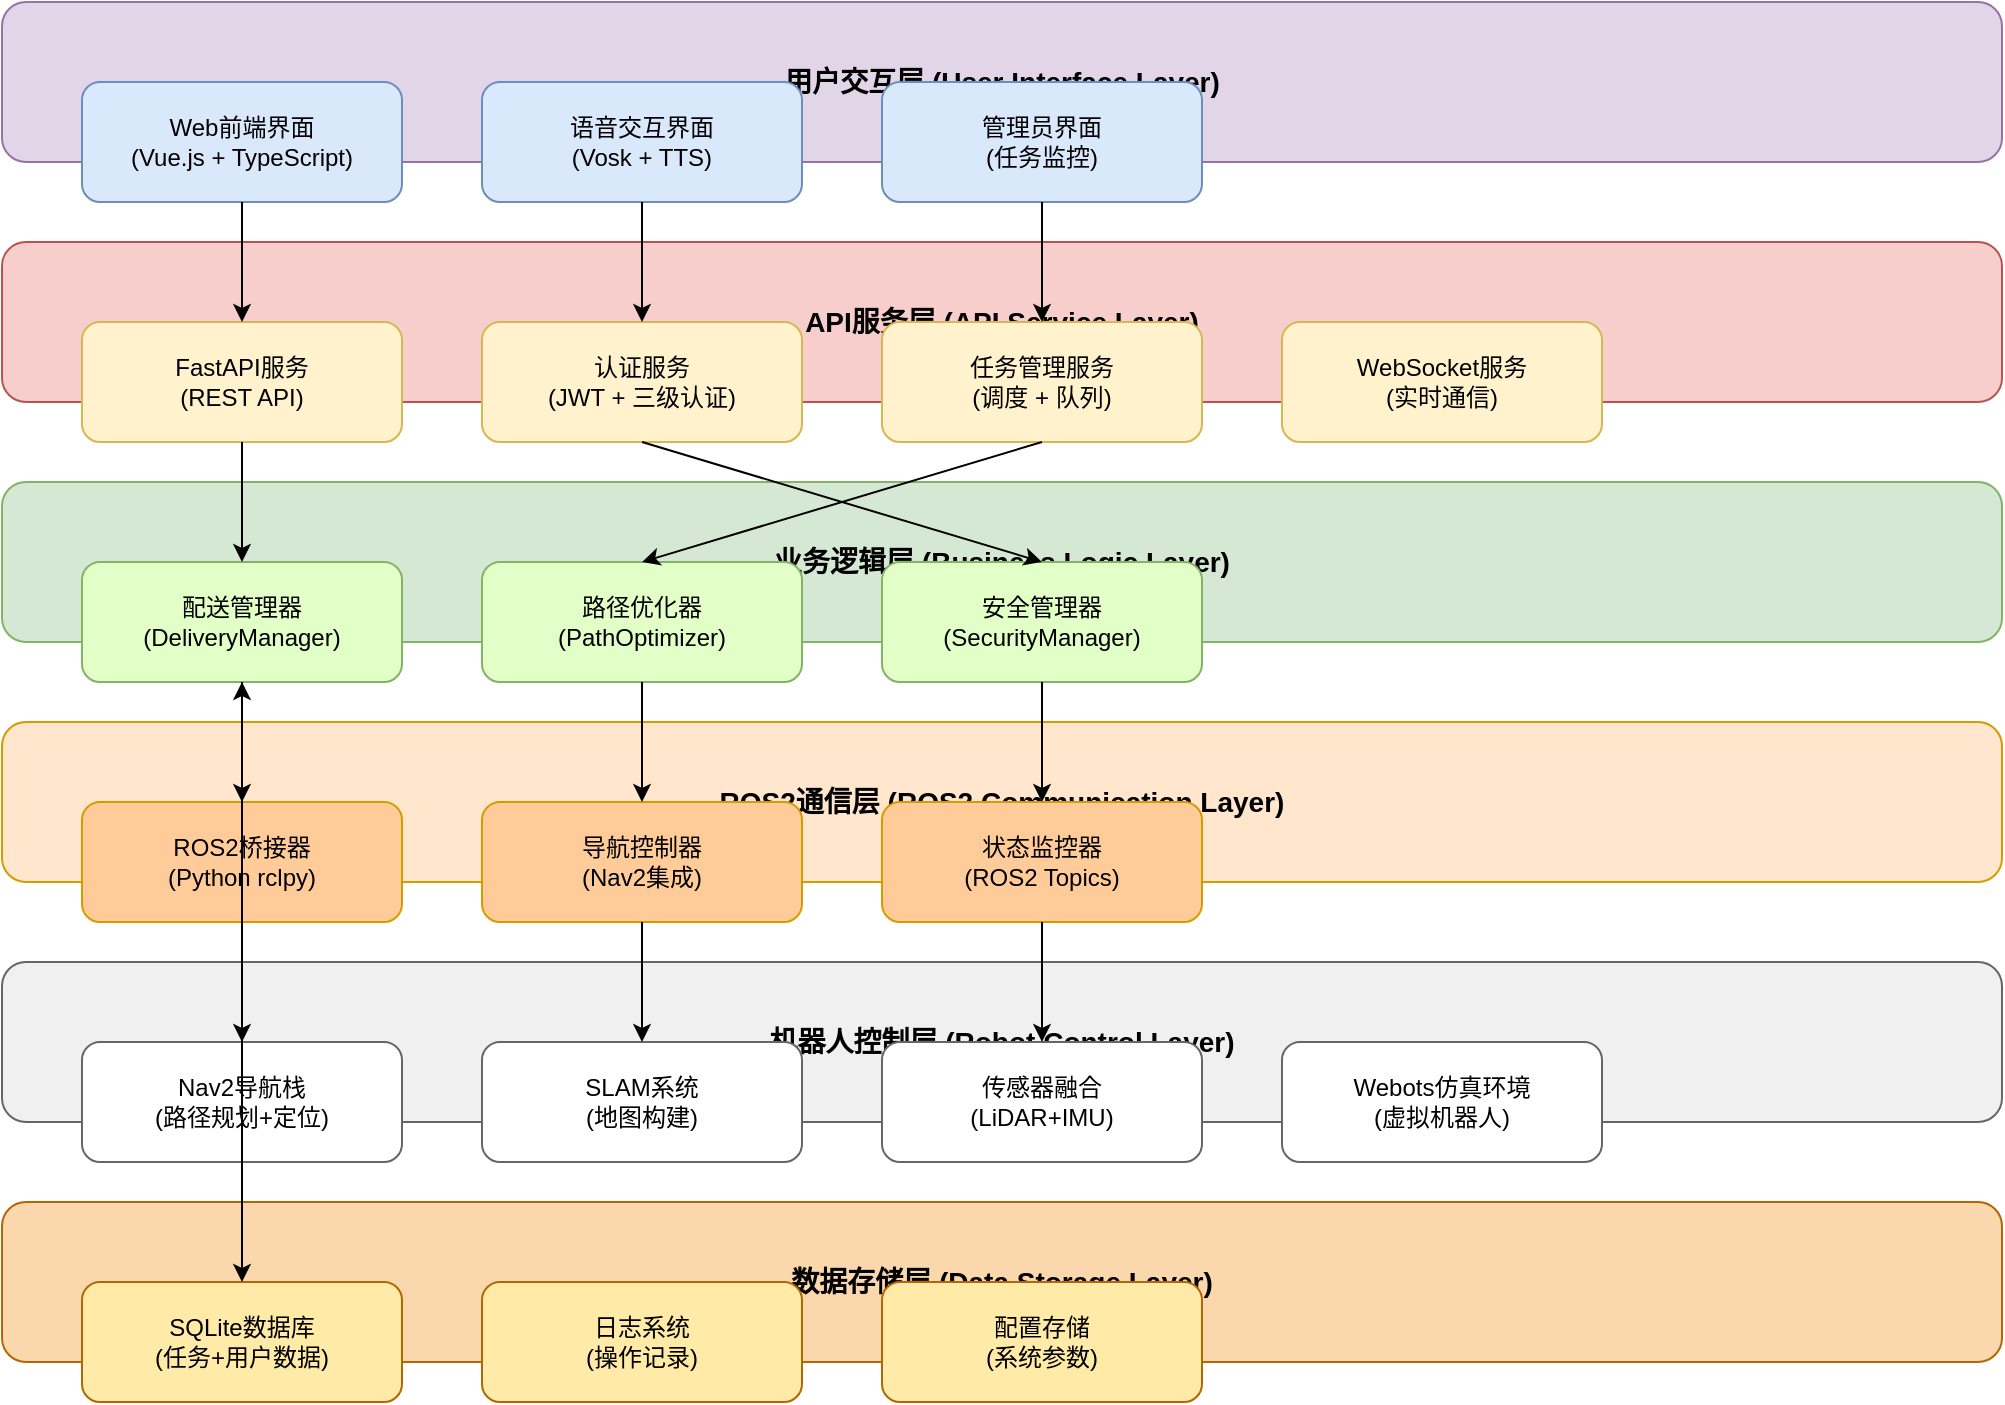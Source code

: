 <?xml version="1.0" encoding="UTF-8"?>
<mxfile version="21.7.5" type="device">
  <diagram name="System Architecture" id="system-arch">
    <mxGraphModel dx="1422" dy="754" grid="1" gridSize="10" guides="1" tooltips="1" connect="1" arrows="1" fold="1" page="1" pageScale="1" pageWidth="1169" pageHeight="827" math="0" shadow="0">
      <root>
        <mxCell id="0" />
        <mxCell id="1" parent="0" />
        
        <!-- 用户层 -->
        <mxCell id="user-layer" value="用户交互层 (User Interface Layer)" style="rounded=1;whiteSpace=wrap;html=1;fontSize=14;fontStyle=1;fillColor=#e1d5e7;strokeColor=#9673a6;" vertex="1" parent="1">
          <mxGeometry x="80" y="40" width="1000" height="80" as="geometry" />
        </mxCell>
        
        <!-- Web前端 -->
        <mxCell id="web-frontend" value="Web前端界面&#xa;(Vue.js + TypeScript)" style="rounded=1;whiteSpace=wrap;html=1;fillColor=#dae8fc;strokeColor=#6c8ebf;" vertex="1" parent="1">
          <mxGeometry x="120" y="80" width="160" height="60" as="geometry" />
        </mxCell>
        
        <!-- 语音交互 -->
        <mxCell id="voice-interface" value="语音交互界面&#xa;(Vosk + TTS)" style="rounded=1;whiteSpace=wrap;html=1;fillColor=#dae8fc;strokeColor=#6c8ebf;" vertex="1" parent="1">
          <mxGeometry x="320" y="80" width="160" height="60" as="geometry" />
        </mxCell>
        
        <!-- 管理界面 -->
        <mxCell id="admin-interface" value="管理员界面&#xa;(任务监控)" style="rounded=1;whiteSpace=wrap;html=1;fillColor=#dae8fc;strokeColor=#6c8ebf;" vertex="1" parent="1">
          <mxGeometry x="520" y="80" width="160" height="60" as="geometry" />
        </mxCell>
        
        <!-- API网关层 -->
        <mxCell id="api-layer" value="API服务层 (API Service Layer)" style="rounded=1;whiteSpace=wrap;html=1;fontSize=14;fontStyle=1;fillColor=#f8cecc;strokeColor=#b85450;" vertex="1" parent="1">
          <mxGeometry x="80" y="160" width="1000" height="80" as="geometry" />
        </mxCell>
        
        <!-- FastAPI服务 -->
        <mxCell id="fastapi-service" value="FastAPI服务&#xa;(REST API)" style="rounded=1;whiteSpace=wrap;html=1;fillColor=#fff2cc;strokeColor=#d6b656;" vertex="1" parent="1">
          <mxGeometry x="120" y="200" width="160" height="60" as="geometry" />
        </mxCell>
        
        <!-- 认证服务 -->
        <mxCell id="auth-service" value="认证服务&#xa;(JWT + 三级认证)" style="rounded=1;whiteSpace=wrap;html=1;fillColor=#fff2cc;strokeColor=#d6b656;" vertex="1" parent="1">
          <mxGeometry x="320" y="200" width="160" height="60" as="geometry" />
        </mxCell>
        
        <!-- 任务管理 -->
        <mxCell id="task-service" value="任务管理服务&#xa;(调度 + 队列)" style="rounded=1;whiteSpace=wrap;html=1;fillColor=#fff2cc;strokeColor=#d6b656;" vertex="1" parent="1">
          <mxGeometry x="520" y="200" width="160" height="60" as="geometry" />
        </mxCell>
        
        <!-- WebSocket -->
        <mxCell id="websocket-service" value="WebSocket服务&#xa;(实时通信)" style="rounded=1;whiteSpace=wrap;html=1;fillColor=#fff2cc;strokeColor=#d6b656;" vertex="1" parent="1">
          <mxGeometry x="720" y="200" width="160" height="60" as="geometry" />
        </mxCell>
        
        <!-- 业务逻辑层 -->
        <mxCell id="business-layer" value="业务逻辑层 (Business Logic Layer)" style="rounded=1;whiteSpace=wrap;html=1;fontSize=14;fontStyle=1;fillColor=#d5e8d4;strokeColor=#82b366;" vertex="1" parent="1">
          <mxGeometry x="80" y="280" width="1000" height="80" as="geometry" />
        </mxCell>
        
        <!-- 配送管理 -->
        <mxCell id="delivery-manager" value="配送管理器&#xa;(DeliveryManager)" style="rounded=1;whiteSpace=wrap;html=1;fillColor=#e1ffc7;strokeColor=#82b366;" vertex="1" parent="1">
          <mxGeometry x="120" y="320" width="160" height="60" as="geometry" />
        </mxCell>
        
        <!-- 路径优化 -->
        <mxCell id="path-optimizer" value="路径优化器&#xa;(PathOptimizer)" style="rounded=1;whiteSpace=wrap;html=1;fillColor=#e1ffc7;strokeColor=#82b366;" vertex="1" parent="1">
          <mxGeometry x="320" y="320" width="160" height="60" as="geometry" />
        </mxCell>
        
        <!-- 安全管理 -->
        <mxCell id="security-manager" value="安全管理器&#xa;(SecurityManager)" style="rounded=1;whiteSpace=wrap;html=1;fillColor=#e1ffc7;strokeColor=#82b366;" vertex="1" parent="1">
          <mxGeometry x="520" y="320" width="160" height="60" as="geometry" />
        </mxCell>
        
        <!-- ROS2通信层 -->
        <mxCell id="ros2-layer" value="ROS2通信层 (ROS2 Communication Layer)" style="rounded=1;whiteSpace=wrap;html=1;fontSize=14;fontStyle=1;fillColor=#ffe6cc;strokeColor=#d79b00;" vertex="1" parent="1">
          <mxGeometry x="80" y="400" width="1000" height="80" as="geometry" />
        </mxCell>
        
        <!-- ROS2桥接 -->
        <mxCell id="ros2-bridge" value="ROS2桥接器&#xa;(Python rclpy)" style="rounded=1;whiteSpace=wrap;html=1;fillColor=#ffcc99;strokeColor=#d79b00;" vertex="1" parent="1">
          <mxGeometry x="120" y="440" width="160" height="60" as="geometry" />
        </mxCell>
        
        <!-- 导航控制 -->
        <mxCell id="nav-controller" value="导航控制器&#xa;(Nav2集成)" style="rounded=1;whiteSpace=wrap;html=1;fillColor=#ffcc99;strokeColor=#d79b00;" vertex="1" parent="1">
          <mxGeometry x="320" y="440" width="160" height="60" as="geometry" />
        </mxCell>
        
        <!-- 状态监控 -->
        <mxCell id="status-monitor" value="状态监控器&#xa;(ROS2 Topics)" style="rounded=1;whiteSpace=wrap;html=1;fillColor=#ffcc99;strokeColor=#d79b00;" vertex="1" parent="1">
          <mxGeometry x="520" y="440" width="160" height="60" as="geometry" />
        </mxCell>
        
        <!-- 机器人控制层 -->
        <mxCell id="robot-layer" value="机器人控制层 (Robot Control Layer)" style="rounded=1;whiteSpace=wrap;html=1;fontSize=14;fontStyle=1;fillColor=#f0f0f0;strokeColor=#666666;" vertex="1" parent="1">
          <mxGeometry x="80" y="520" width="1000" height="80" as="geometry" />
        </mxCell>
        
        <!-- Nav2导航 -->
        <mxCell id="nav2-stack" value="Nav2导航栈&#xa;(路径规划+定位)" style="rounded=1;whiteSpace=wrap;html=1;fillColor=#ffffff;strokeColor=#666666;" vertex="1" parent="1">
          <mxGeometry x="120" y="560" width="160" height="60" as="geometry" />
        </mxCell>
        
        <!-- SLAM -->
        <mxCell id="slam-system" value="SLAM系统&#xa;(地图构建)" style="rounded=1;whiteSpace=wrap;html=1;fillColor=#ffffff;strokeColor=#666666;" vertex="1" parent="1">
          <mxGeometry x="320" y="560" width="160" height="60" as="geometry" />
        </mxCell>
        
        <!-- 传感器融合 -->
        <mxCell id="sensor-fusion" value="传感器融合&#xa;(LiDAR+IMU)" style="rounded=1;whiteSpace=wrap;html=1;fillColor=#ffffff;strokeColor=#666666;" vertex="1" parent="1">
          <mxGeometry x="520" y="560" width="160" height="60" as="geometry" />
        </mxCell>
        
        <!-- 仿真环境 -->
        <mxCell id="simulation-env" value="Webots仿真环境&#xa;(虚拟机器人)" style="rounded=1;whiteSpace=wrap;html=1;fillColor=#ffffff;strokeColor=#666666;" vertex="1" parent="1">
          <mxGeometry x="720" y="560" width="160" height="60" as="geometry" />
        </mxCell>
        
        <!-- 数据存储层 -->
        <mxCell id="storage-layer" value="数据存储层 (Data Storage Layer)" style="rounded=1;whiteSpace=wrap;html=1;fontSize=14;fontStyle=1;fillColor=#fad7ac;strokeColor=#b46504;" vertex="1" parent="1">
          <mxGeometry x="80" y="640" width="1000" height="80" as="geometry" />
        </mxCell>
        
        <!-- SQLite数据库 -->
        <mxCell id="sqlite-db" value="SQLite数据库&#xa;(任务+用户数据)" style="rounded=1;whiteSpace=wrap;html=1;fillColor=#ffeaa7;strokeColor=#b46504;" vertex="1" parent="1">
          <mxGeometry x="120" y="680" width="160" height="60" as="geometry" />
        </mxCell>
        
        <!-- 日志系统 -->
        <mxCell id="log-system" value="日志系统&#xa;(操作记录)" style="rounded=1;whiteSpace=wrap;html=1;fillColor=#ffeaa7;strokeColor=#b46504;" vertex="1" parent="1">
          <mxGeometry x="320" y="680" width="160" height="60" as="geometry" />
        </mxCell>
        
        <!-- 配置管理 -->
        <mxCell id="config-store" value="配置存储&#xa;(系统参数)" style="rounded=1;whiteSpace=wrap;html=1;fillColor=#ffeaa7;strokeColor=#b46504;" vertex="1" parent="1">
          <mxGeometry x="520" y="680" width="160" height="60" as="geometry" />
        </mxCell>
        
        <!-- 连接线 -->
        <!-- 用户层到API层 -->
        <mxCell id="edge1" value="" style="endArrow=classic;html=1;rounded=0;exitX=0.5;exitY=1;exitDx=0;exitDy=0;entryX=0.5;entryY=0;entryDx=0;entryDy=0;" edge="1" parent="1" source="web-frontend" target="fastapi-service">
          <mxGeometry width="50" height="50" relative="1" as="geometry">
            <mxPoint x="200" y="160" as="sourcePoint" />
            <mxPoint x="250" y="110" as="targetPoint" />
          </mxGeometry>
        </mxCell>
        
        <mxCell id="edge2" value="" style="endArrow=classic;html=1;rounded=0;exitX=0.5;exitY=1;exitDx=0;exitDy=0;entryX=0.5;entryY=0;entryDx=0;entryDy=0;" edge="1" parent="1" source="voice-interface" target="auth-service">
          <mxGeometry width="50" height="50" relative="1" as="geometry">
            <mxPoint x="400" y="160" as="sourcePoint" />
            <mxPoint x="450" y="110" as="targetPoint" />
          </mxGeometry>
        </mxCell>
        
        <mxCell id="edge3" value="" style="endArrow=classic;html=1;rounded=0;exitX=0.5;exitY=1;exitDx=0;exitDy=0;entryX=0.5;entryY=0;entryDx=0;entryDy=0;" edge="1" parent="1" source="admin-interface" target="task-service">
          <mxGeometry width="50" height="50" relative="1" as="geometry">
            <mxPoint x="600" y="160" as="sourcePoint" />
            <mxPoint x="650" y="110" as="targetPoint" />
          </mxGeometry>
        </mxCell>
        
        <!-- API层到业务层 -->
        <mxCell id="edge4" value="" style="endArrow=classic;html=1;rounded=0;exitX=0.5;exitY=1;exitDx=0;exitDy=0;entryX=0.5;entryY=0;entryDx=0;entryDy=0;" edge="1" parent="1" source="fastapi-service" target="delivery-manager">
          <mxGeometry width="50" height="50" relative="1" as="geometry">
            <mxPoint x="200" y="280" as="sourcePoint" />
            <mxPoint x="250" y="230" as="targetPoint" />
          </mxGeometry>
        </mxCell>
        
        <mxCell id="edge5" value="" style="endArrow=classic;html=1;rounded=0;exitX=0.5;exitY=1;exitDx=0;exitDy=0;entryX=0.5;entryY=0;entryDx=0;entryDy=0;" edge="1" parent="1" source="task-service" target="path-optimizer">
          <mxGeometry width="50" height="50" relative="1" as="geometry">
            <mxPoint x="600" y="280" as="sourcePoint" />
            <mxPoint x="400" y="320" as="targetPoint" />
          </mxGeometry>
        </mxCell>
        
        <mxCell id="edge6" value="" style="endArrow=classic;html=1;rounded=0;exitX=0.5;exitY=1;exitDx=0;exitDy=0;entryX=0.5;entryY=0;entryDx=0;entryDy=0;" edge="1" parent="1" source="auth-service" target="security-manager">
          <mxGeometry width="50" height="50" relative="1" as="geometry">
            <mxPoint x="400" y="280" as="sourcePoint" />
            <mxPoint x="600" y="320" as="targetPoint" />
          </mxGeometry>
        </mxCell>
        
        <!-- 业务层到ROS2层 -->
        <mxCell id="edge7" value="" style="endArrow=classic;html=1;rounded=0;exitX=0.5;exitY=1;exitDx=0;exitDy=0;entryX=0.5;entryY=0;entryDx=0;entryDy=0;" edge="1" parent="1" source="delivery-manager" target="ros2-bridge">
          <mxGeometry width="50" height="50" relative="1" as="geometry">
            <mxPoint x="200" y="400" as="sourcePoint" />
            <mxPoint x="250" y="350" as="targetPoint" />
          </mxGeometry>
        </mxCell>
        
        <mxCell id="edge8" value="" style="endArrow=classic;html=1;rounded=0;exitX=0.5;exitY=1;exitDx=0;exitDy=0;entryX=0.5;entryY=0;entryDx=0;entryDy=0;" edge="1" parent="1" source="path-optimizer" target="nav-controller">
          <mxGeometry width="50" height="50" relative="1" as="geometry">
            <mxPoint x="400" y="400" as="sourcePoint" />
            <mxPoint x="450" y="350" as="targetPoint" />
          </mxGeometry>
        </mxCell>
        
        <mxCell id="edge9" value="" style="endArrow=classic;html=1;rounded=0;exitX=0.5;exitY=1;exitDx=0;exitDy=0;entryX=0.5;entryY=0;entryDx=0;entryDy=0;" edge="1" parent="1" source="security-manager" target="status-monitor">
          <mxGeometry width="50" height="50" relative="1" as="geometry">
            <mxPoint x="600" y="400" as="sourcePoint" />
            <mxPoint x="650" y="350" as="targetPoint" />
          </mxGeometry>
        </mxCell>
        
        <!-- ROS2层到机器人层 -->
        <mxCell id="edge10" value="" style="endArrow=classic;html=1;rounded=0;exitX=0.5;exitY=1;exitDx=0;exitDy=0;entryX=0.5;entryY=0;entryDx=0;entryDy=0;" edge="1" parent="1" source="ros2-bridge" target="nav2-stack">
          <mxGeometry width="50" height="50" relative="1" as="geometry">
            <mxPoint x="200" y="520" as="sourcePoint" />
            <mxPoint x="250" y="470" as="targetPoint" />
          </mxGeometry>
        </mxCell>
        
        <mxCell id="edge11" value="" style="endArrow=classic;html=1;rounded=0;exitX=0.5;exitY=1;exitDx=0;exitDy=0;entryX=0.5;entryY=0;entryDx=0;entryDy=0;" edge="1" parent="1" source="nav-controller" target="slam-system">
          <mxGeometry width="50" height="50" relative="1" as="geometry">
            <mxPoint x="400" y="520" as="sourcePoint" />
            <mxPoint x="450" y="470" as="targetPoint" />
          </mxGeometry>
        </mxCell>
        
        <mxCell id="edge12" value="" style="endArrow=classic;html=1;rounded=0;exitX=0.5;exitY=1;exitDx=0;exitDy=0;entryX=0.5;entryY=0;entryDx=0;entryDy=0;" edge="1" parent="1" source="status-monitor" target="sensor-fusion">
          <mxGeometry width="50" height="50" relative="1" as="geometry">
            <mxPoint x="600" y="520" as="sourcePoint" />
            <mxPoint x="650" y="470" as="targetPoint" />
          </mxGeometry>
        </mxCell>
        
        <!-- 存储层连接线 -->
        <mxCell id="edge13" value="" style="endArrow=classic;html=1;rounded=0;exitX=0.5;exitY=1;exitDx=0;exitDy=0;entryX=0.5;entryY=0;entryDx=0;entryDy=0;startArrow=classic;startFill=1;" edge="1" parent="1" source="delivery-manager" target="sqlite-db">
          <mxGeometry width="50" height="50" relative="1" as="geometry">
            <mxPoint x="200" y="640" as="sourcePoint" />
            <mxPoint x="250" y="590" as="targetPoint" />
          </mxGeometry>
        </mxCell>
        
      </root>
    </mxGraphModel>
  </diagram>
</mxfile>
